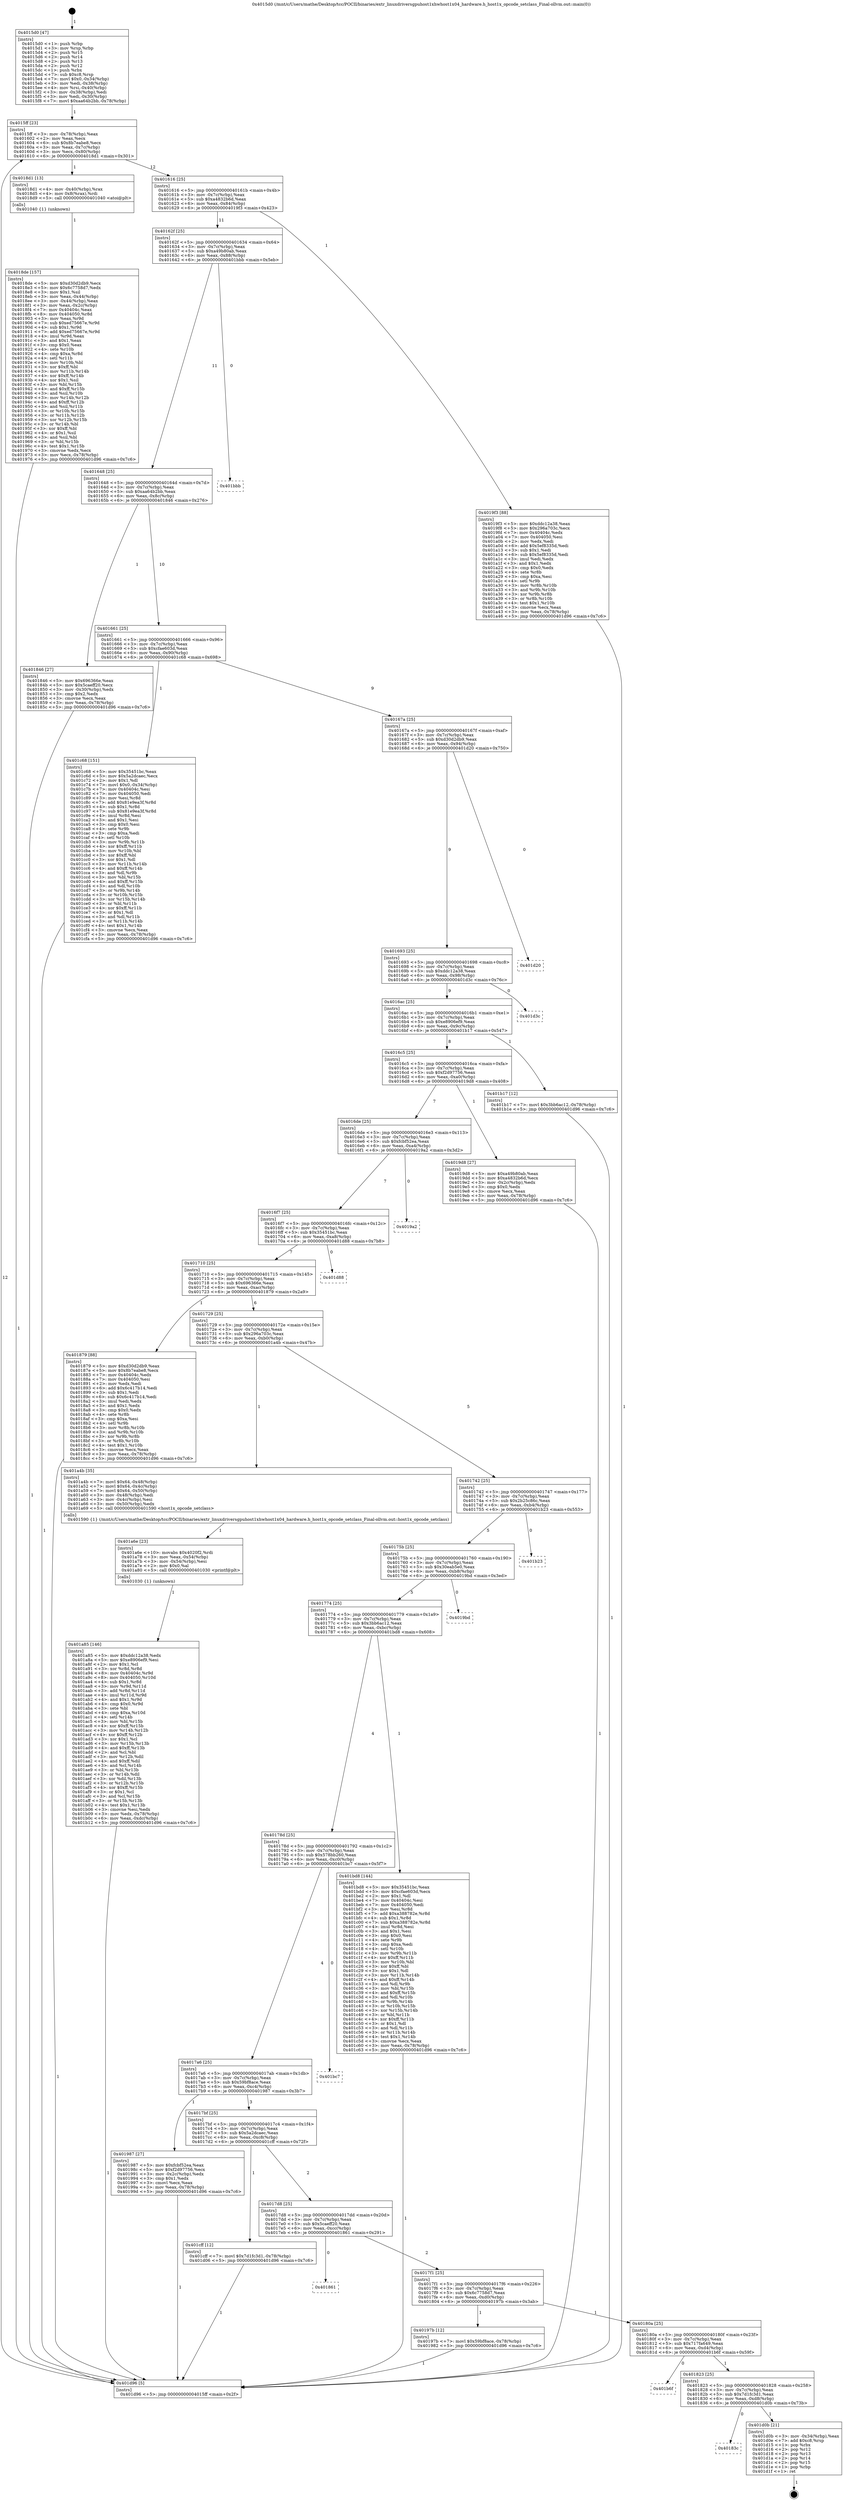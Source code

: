 digraph "0x4015d0" {
  label = "0x4015d0 (/mnt/c/Users/mathe/Desktop/tcc/POCII/binaries/extr_linuxdriversgpuhost1xhwhost1x04_hardware.h_host1x_opcode_setclass_Final-ollvm.out::main(0))"
  labelloc = "t"
  node[shape=record]

  Entry [label="",width=0.3,height=0.3,shape=circle,fillcolor=black,style=filled]
  "0x4015ff" [label="{
     0x4015ff [23]\l
     | [instrs]\l
     &nbsp;&nbsp;0x4015ff \<+3\>: mov -0x78(%rbp),%eax\l
     &nbsp;&nbsp;0x401602 \<+2\>: mov %eax,%ecx\l
     &nbsp;&nbsp;0x401604 \<+6\>: sub $0x8b7eabe8,%ecx\l
     &nbsp;&nbsp;0x40160a \<+3\>: mov %eax,-0x7c(%rbp)\l
     &nbsp;&nbsp;0x40160d \<+3\>: mov %ecx,-0x80(%rbp)\l
     &nbsp;&nbsp;0x401610 \<+6\>: je 00000000004018d1 \<main+0x301\>\l
  }"]
  "0x4018d1" [label="{
     0x4018d1 [13]\l
     | [instrs]\l
     &nbsp;&nbsp;0x4018d1 \<+4\>: mov -0x40(%rbp),%rax\l
     &nbsp;&nbsp;0x4018d5 \<+4\>: mov 0x8(%rax),%rdi\l
     &nbsp;&nbsp;0x4018d9 \<+5\>: call 0000000000401040 \<atoi@plt\>\l
     | [calls]\l
     &nbsp;&nbsp;0x401040 \{1\} (unknown)\l
  }"]
  "0x401616" [label="{
     0x401616 [25]\l
     | [instrs]\l
     &nbsp;&nbsp;0x401616 \<+5\>: jmp 000000000040161b \<main+0x4b\>\l
     &nbsp;&nbsp;0x40161b \<+3\>: mov -0x7c(%rbp),%eax\l
     &nbsp;&nbsp;0x40161e \<+5\>: sub $0xa4832b6d,%eax\l
     &nbsp;&nbsp;0x401623 \<+6\>: mov %eax,-0x84(%rbp)\l
     &nbsp;&nbsp;0x401629 \<+6\>: je 00000000004019f3 \<main+0x423\>\l
  }"]
  Exit [label="",width=0.3,height=0.3,shape=circle,fillcolor=black,style=filled,peripheries=2]
  "0x4019f3" [label="{
     0x4019f3 [88]\l
     | [instrs]\l
     &nbsp;&nbsp;0x4019f3 \<+5\>: mov $0xddc12a38,%eax\l
     &nbsp;&nbsp;0x4019f8 \<+5\>: mov $0x296a703c,%ecx\l
     &nbsp;&nbsp;0x4019fd \<+7\>: mov 0x40404c,%edx\l
     &nbsp;&nbsp;0x401a04 \<+7\>: mov 0x404050,%esi\l
     &nbsp;&nbsp;0x401a0b \<+2\>: mov %edx,%edi\l
     &nbsp;&nbsp;0x401a0d \<+6\>: add $0x5ef8335d,%edi\l
     &nbsp;&nbsp;0x401a13 \<+3\>: sub $0x1,%edi\l
     &nbsp;&nbsp;0x401a16 \<+6\>: sub $0x5ef8335d,%edi\l
     &nbsp;&nbsp;0x401a1c \<+3\>: imul %edi,%edx\l
     &nbsp;&nbsp;0x401a1f \<+3\>: and $0x1,%edx\l
     &nbsp;&nbsp;0x401a22 \<+3\>: cmp $0x0,%edx\l
     &nbsp;&nbsp;0x401a25 \<+4\>: sete %r8b\l
     &nbsp;&nbsp;0x401a29 \<+3\>: cmp $0xa,%esi\l
     &nbsp;&nbsp;0x401a2c \<+4\>: setl %r9b\l
     &nbsp;&nbsp;0x401a30 \<+3\>: mov %r8b,%r10b\l
     &nbsp;&nbsp;0x401a33 \<+3\>: and %r9b,%r10b\l
     &nbsp;&nbsp;0x401a36 \<+3\>: xor %r9b,%r8b\l
     &nbsp;&nbsp;0x401a39 \<+3\>: or %r8b,%r10b\l
     &nbsp;&nbsp;0x401a3c \<+4\>: test $0x1,%r10b\l
     &nbsp;&nbsp;0x401a40 \<+3\>: cmovne %ecx,%eax\l
     &nbsp;&nbsp;0x401a43 \<+3\>: mov %eax,-0x78(%rbp)\l
     &nbsp;&nbsp;0x401a46 \<+5\>: jmp 0000000000401d96 \<main+0x7c6\>\l
  }"]
  "0x40162f" [label="{
     0x40162f [25]\l
     | [instrs]\l
     &nbsp;&nbsp;0x40162f \<+5\>: jmp 0000000000401634 \<main+0x64\>\l
     &nbsp;&nbsp;0x401634 \<+3\>: mov -0x7c(%rbp),%eax\l
     &nbsp;&nbsp;0x401637 \<+5\>: sub $0xa49b80ab,%eax\l
     &nbsp;&nbsp;0x40163c \<+6\>: mov %eax,-0x88(%rbp)\l
     &nbsp;&nbsp;0x401642 \<+6\>: je 0000000000401bbb \<main+0x5eb\>\l
  }"]
  "0x40183c" [label="{
     0x40183c\l
  }", style=dashed]
  "0x401bbb" [label="{
     0x401bbb\l
  }", style=dashed]
  "0x401648" [label="{
     0x401648 [25]\l
     | [instrs]\l
     &nbsp;&nbsp;0x401648 \<+5\>: jmp 000000000040164d \<main+0x7d\>\l
     &nbsp;&nbsp;0x40164d \<+3\>: mov -0x7c(%rbp),%eax\l
     &nbsp;&nbsp;0x401650 \<+5\>: sub $0xaa64b2bb,%eax\l
     &nbsp;&nbsp;0x401655 \<+6\>: mov %eax,-0x8c(%rbp)\l
     &nbsp;&nbsp;0x40165b \<+6\>: je 0000000000401846 \<main+0x276\>\l
  }"]
  "0x401d0b" [label="{
     0x401d0b [21]\l
     | [instrs]\l
     &nbsp;&nbsp;0x401d0b \<+3\>: mov -0x34(%rbp),%eax\l
     &nbsp;&nbsp;0x401d0e \<+7\>: add $0xc8,%rsp\l
     &nbsp;&nbsp;0x401d15 \<+1\>: pop %rbx\l
     &nbsp;&nbsp;0x401d16 \<+2\>: pop %r12\l
     &nbsp;&nbsp;0x401d18 \<+2\>: pop %r13\l
     &nbsp;&nbsp;0x401d1a \<+2\>: pop %r14\l
     &nbsp;&nbsp;0x401d1c \<+2\>: pop %r15\l
     &nbsp;&nbsp;0x401d1e \<+1\>: pop %rbp\l
     &nbsp;&nbsp;0x401d1f \<+1\>: ret\l
  }"]
  "0x401846" [label="{
     0x401846 [27]\l
     | [instrs]\l
     &nbsp;&nbsp;0x401846 \<+5\>: mov $0x696366e,%eax\l
     &nbsp;&nbsp;0x40184b \<+5\>: mov $0x5caeff20,%ecx\l
     &nbsp;&nbsp;0x401850 \<+3\>: mov -0x30(%rbp),%edx\l
     &nbsp;&nbsp;0x401853 \<+3\>: cmp $0x2,%edx\l
     &nbsp;&nbsp;0x401856 \<+3\>: cmovne %ecx,%eax\l
     &nbsp;&nbsp;0x401859 \<+3\>: mov %eax,-0x78(%rbp)\l
     &nbsp;&nbsp;0x40185c \<+5\>: jmp 0000000000401d96 \<main+0x7c6\>\l
  }"]
  "0x401661" [label="{
     0x401661 [25]\l
     | [instrs]\l
     &nbsp;&nbsp;0x401661 \<+5\>: jmp 0000000000401666 \<main+0x96\>\l
     &nbsp;&nbsp;0x401666 \<+3\>: mov -0x7c(%rbp),%eax\l
     &nbsp;&nbsp;0x401669 \<+5\>: sub $0xcfae603d,%eax\l
     &nbsp;&nbsp;0x40166e \<+6\>: mov %eax,-0x90(%rbp)\l
     &nbsp;&nbsp;0x401674 \<+6\>: je 0000000000401c68 \<main+0x698\>\l
  }"]
  "0x401d96" [label="{
     0x401d96 [5]\l
     | [instrs]\l
     &nbsp;&nbsp;0x401d96 \<+5\>: jmp 00000000004015ff \<main+0x2f\>\l
  }"]
  "0x4015d0" [label="{
     0x4015d0 [47]\l
     | [instrs]\l
     &nbsp;&nbsp;0x4015d0 \<+1\>: push %rbp\l
     &nbsp;&nbsp;0x4015d1 \<+3\>: mov %rsp,%rbp\l
     &nbsp;&nbsp;0x4015d4 \<+2\>: push %r15\l
     &nbsp;&nbsp;0x4015d6 \<+2\>: push %r14\l
     &nbsp;&nbsp;0x4015d8 \<+2\>: push %r13\l
     &nbsp;&nbsp;0x4015da \<+2\>: push %r12\l
     &nbsp;&nbsp;0x4015dc \<+1\>: push %rbx\l
     &nbsp;&nbsp;0x4015dd \<+7\>: sub $0xc8,%rsp\l
     &nbsp;&nbsp;0x4015e4 \<+7\>: movl $0x0,-0x34(%rbp)\l
     &nbsp;&nbsp;0x4015eb \<+3\>: mov %edi,-0x38(%rbp)\l
     &nbsp;&nbsp;0x4015ee \<+4\>: mov %rsi,-0x40(%rbp)\l
     &nbsp;&nbsp;0x4015f2 \<+3\>: mov -0x38(%rbp),%edi\l
     &nbsp;&nbsp;0x4015f5 \<+3\>: mov %edi,-0x30(%rbp)\l
     &nbsp;&nbsp;0x4015f8 \<+7\>: movl $0xaa64b2bb,-0x78(%rbp)\l
  }"]
  "0x401823" [label="{
     0x401823 [25]\l
     | [instrs]\l
     &nbsp;&nbsp;0x401823 \<+5\>: jmp 0000000000401828 \<main+0x258\>\l
     &nbsp;&nbsp;0x401828 \<+3\>: mov -0x7c(%rbp),%eax\l
     &nbsp;&nbsp;0x40182b \<+5\>: sub $0x7d1fc3d1,%eax\l
     &nbsp;&nbsp;0x401830 \<+6\>: mov %eax,-0xd8(%rbp)\l
     &nbsp;&nbsp;0x401836 \<+6\>: je 0000000000401d0b \<main+0x73b\>\l
  }"]
  "0x401c68" [label="{
     0x401c68 [151]\l
     | [instrs]\l
     &nbsp;&nbsp;0x401c68 \<+5\>: mov $0x35451bc,%eax\l
     &nbsp;&nbsp;0x401c6d \<+5\>: mov $0x5a2dcaec,%ecx\l
     &nbsp;&nbsp;0x401c72 \<+2\>: mov $0x1,%dl\l
     &nbsp;&nbsp;0x401c74 \<+7\>: movl $0x0,-0x34(%rbp)\l
     &nbsp;&nbsp;0x401c7b \<+7\>: mov 0x40404c,%esi\l
     &nbsp;&nbsp;0x401c82 \<+7\>: mov 0x404050,%edi\l
     &nbsp;&nbsp;0x401c89 \<+3\>: mov %esi,%r8d\l
     &nbsp;&nbsp;0x401c8c \<+7\>: add $0x81e9ea3f,%r8d\l
     &nbsp;&nbsp;0x401c93 \<+4\>: sub $0x1,%r8d\l
     &nbsp;&nbsp;0x401c97 \<+7\>: sub $0x81e9ea3f,%r8d\l
     &nbsp;&nbsp;0x401c9e \<+4\>: imul %r8d,%esi\l
     &nbsp;&nbsp;0x401ca2 \<+3\>: and $0x1,%esi\l
     &nbsp;&nbsp;0x401ca5 \<+3\>: cmp $0x0,%esi\l
     &nbsp;&nbsp;0x401ca8 \<+4\>: sete %r9b\l
     &nbsp;&nbsp;0x401cac \<+3\>: cmp $0xa,%edi\l
     &nbsp;&nbsp;0x401caf \<+4\>: setl %r10b\l
     &nbsp;&nbsp;0x401cb3 \<+3\>: mov %r9b,%r11b\l
     &nbsp;&nbsp;0x401cb6 \<+4\>: xor $0xff,%r11b\l
     &nbsp;&nbsp;0x401cba \<+3\>: mov %r10b,%bl\l
     &nbsp;&nbsp;0x401cbd \<+3\>: xor $0xff,%bl\l
     &nbsp;&nbsp;0x401cc0 \<+3\>: xor $0x1,%dl\l
     &nbsp;&nbsp;0x401cc3 \<+3\>: mov %r11b,%r14b\l
     &nbsp;&nbsp;0x401cc6 \<+4\>: and $0xff,%r14b\l
     &nbsp;&nbsp;0x401cca \<+3\>: and %dl,%r9b\l
     &nbsp;&nbsp;0x401ccd \<+3\>: mov %bl,%r15b\l
     &nbsp;&nbsp;0x401cd0 \<+4\>: and $0xff,%r15b\l
     &nbsp;&nbsp;0x401cd4 \<+3\>: and %dl,%r10b\l
     &nbsp;&nbsp;0x401cd7 \<+3\>: or %r9b,%r14b\l
     &nbsp;&nbsp;0x401cda \<+3\>: or %r10b,%r15b\l
     &nbsp;&nbsp;0x401cdd \<+3\>: xor %r15b,%r14b\l
     &nbsp;&nbsp;0x401ce0 \<+3\>: or %bl,%r11b\l
     &nbsp;&nbsp;0x401ce3 \<+4\>: xor $0xff,%r11b\l
     &nbsp;&nbsp;0x401ce7 \<+3\>: or $0x1,%dl\l
     &nbsp;&nbsp;0x401cea \<+3\>: and %dl,%r11b\l
     &nbsp;&nbsp;0x401ced \<+3\>: or %r11b,%r14b\l
     &nbsp;&nbsp;0x401cf0 \<+4\>: test $0x1,%r14b\l
     &nbsp;&nbsp;0x401cf4 \<+3\>: cmovne %ecx,%eax\l
     &nbsp;&nbsp;0x401cf7 \<+3\>: mov %eax,-0x78(%rbp)\l
     &nbsp;&nbsp;0x401cfa \<+5\>: jmp 0000000000401d96 \<main+0x7c6\>\l
  }"]
  "0x40167a" [label="{
     0x40167a [25]\l
     | [instrs]\l
     &nbsp;&nbsp;0x40167a \<+5\>: jmp 000000000040167f \<main+0xaf\>\l
     &nbsp;&nbsp;0x40167f \<+3\>: mov -0x7c(%rbp),%eax\l
     &nbsp;&nbsp;0x401682 \<+5\>: sub $0xd30d2db9,%eax\l
     &nbsp;&nbsp;0x401687 \<+6\>: mov %eax,-0x94(%rbp)\l
     &nbsp;&nbsp;0x40168d \<+6\>: je 0000000000401d20 \<main+0x750\>\l
  }"]
  "0x401b6f" [label="{
     0x401b6f\l
  }", style=dashed]
  "0x401d20" [label="{
     0x401d20\l
  }", style=dashed]
  "0x401693" [label="{
     0x401693 [25]\l
     | [instrs]\l
     &nbsp;&nbsp;0x401693 \<+5\>: jmp 0000000000401698 \<main+0xc8\>\l
     &nbsp;&nbsp;0x401698 \<+3\>: mov -0x7c(%rbp),%eax\l
     &nbsp;&nbsp;0x40169b \<+5\>: sub $0xddc12a38,%eax\l
     &nbsp;&nbsp;0x4016a0 \<+6\>: mov %eax,-0x98(%rbp)\l
     &nbsp;&nbsp;0x4016a6 \<+6\>: je 0000000000401d3c \<main+0x76c\>\l
  }"]
  "0x401a85" [label="{
     0x401a85 [146]\l
     | [instrs]\l
     &nbsp;&nbsp;0x401a85 \<+5\>: mov $0xddc12a38,%edx\l
     &nbsp;&nbsp;0x401a8a \<+5\>: mov $0xe8906ef9,%esi\l
     &nbsp;&nbsp;0x401a8f \<+2\>: mov $0x1,%cl\l
     &nbsp;&nbsp;0x401a91 \<+3\>: xor %r8d,%r8d\l
     &nbsp;&nbsp;0x401a94 \<+8\>: mov 0x40404c,%r9d\l
     &nbsp;&nbsp;0x401a9c \<+8\>: mov 0x404050,%r10d\l
     &nbsp;&nbsp;0x401aa4 \<+4\>: sub $0x1,%r8d\l
     &nbsp;&nbsp;0x401aa8 \<+3\>: mov %r9d,%r11d\l
     &nbsp;&nbsp;0x401aab \<+3\>: add %r8d,%r11d\l
     &nbsp;&nbsp;0x401aae \<+4\>: imul %r11d,%r9d\l
     &nbsp;&nbsp;0x401ab2 \<+4\>: and $0x1,%r9d\l
     &nbsp;&nbsp;0x401ab6 \<+4\>: cmp $0x0,%r9d\l
     &nbsp;&nbsp;0x401aba \<+3\>: sete %bl\l
     &nbsp;&nbsp;0x401abd \<+4\>: cmp $0xa,%r10d\l
     &nbsp;&nbsp;0x401ac1 \<+4\>: setl %r14b\l
     &nbsp;&nbsp;0x401ac5 \<+3\>: mov %bl,%r15b\l
     &nbsp;&nbsp;0x401ac8 \<+4\>: xor $0xff,%r15b\l
     &nbsp;&nbsp;0x401acc \<+3\>: mov %r14b,%r12b\l
     &nbsp;&nbsp;0x401acf \<+4\>: xor $0xff,%r12b\l
     &nbsp;&nbsp;0x401ad3 \<+3\>: xor $0x1,%cl\l
     &nbsp;&nbsp;0x401ad6 \<+3\>: mov %r15b,%r13b\l
     &nbsp;&nbsp;0x401ad9 \<+4\>: and $0xff,%r13b\l
     &nbsp;&nbsp;0x401add \<+2\>: and %cl,%bl\l
     &nbsp;&nbsp;0x401adf \<+3\>: mov %r12b,%dil\l
     &nbsp;&nbsp;0x401ae2 \<+4\>: and $0xff,%dil\l
     &nbsp;&nbsp;0x401ae6 \<+3\>: and %cl,%r14b\l
     &nbsp;&nbsp;0x401ae9 \<+3\>: or %bl,%r13b\l
     &nbsp;&nbsp;0x401aec \<+3\>: or %r14b,%dil\l
     &nbsp;&nbsp;0x401aef \<+3\>: xor %dil,%r13b\l
     &nbsp;&nbsp;0x401af2 \<+3\>: or %r12b,%r15b\l
     &nbsp;&nbsp;0x401af5 \<+4\>: xor $0xff,%r15b\l
     &nbsp;&nbsp;0x401af9 \<+3\>: or $0x1,%cl\l
     &nbsp;&nbsp;0x401afc \<+3\>: and %cl,%r15b\l
     &nbsp;&nbsp;0x401aff \<+3\>: or %r15b,%r13b\l
     &nbsp;&nbsp;0x401b02 \<+4\>: test $0x1,%r13b\l
     &nbsp;&nbsp;0x401b06 \<+3\>: cmovne %esi,%edx\l
     &nbsp;&nbsp;0x401b09 \<+3\>: mov %edx,-0x78(%rbp)\l
     &nbsp;&nbsp;0x401b0c \<+6\>: mov %eax,-0xdc(%rbp)\l
     &nbsp;&nbsp;0x401b12 \<+5\>: jmp 0000000000401d96 \<main+0x7c6\>\l
  }"]
  "0x401d3c" [label="{
     0x401d3c\l
  }", style=dashed]
  "0x4016ac" [label="{
     0x4016ac [25]\l
     | [instrs]\l
     &nbsp;&nbsp;0x4016ac \<+5\>: jmp 00000000004016b1 \<main+0xe1\>\l
     &nbsp;&nbsp;0x4016b1 \<+3\>: mov -0x7c(%rbp),%eax\l
     &nbsp;&nbsp;0x4016b4 \<+5\>: sub $0xe8906ef9,%eax\l
     &nbsp;&nbsp;0x4016b9 \<+6\>: mov %eax,-0x9c(%rbp)\l
     &nbsp;&nbsp;0x4016bf \<+6\>: je 0000000000401b17 \<main+0x547\>\l
  }"]
  "0x401a6e" [label="{
     0x401a6e [23]\l
     | [instrs]\l
     &nbsp;&nbsp;0x401a6e \<+10\>: movabs $0x4020f2,%rdi\l
     &nbsp;&nbsp;0x401a78 \<+3\>: mov %eax,-0x54(%rbp)\l
     &nbsp;&nbsp;0x401a7b \<+3\>: mov -0x54(%rbp),%esi\l
     &nbsp;&nbsp;0x401a7e \<+2\>: mov $0x0,%al\l
     &nbsp;&nbsp;0x401a80 \<+5\>: call 0000000000401030 \<printf@plt\>\l
     | [calls]\l
     &nbsp;&nbsp;0x401030 \{1\} (unknown)\l
  }"]
  "0x401b17" [label="{
     0x401b17 [12]\l
     | [instrs]\l
     &nbsp;&nbsp;0x401b17 \<+7\>: movl $0x3bb6ac12,-0x78(%rbp)\l
     &nbsp;&nbsp;0x401b1e \<+5\>: jmp 0000000000401d96 \<main+0x7c6\>\l
  }"]
  "0x4016c5" [label="{
     0x4016c5 [25]\l
     | [instrs]\l
     &nbsp;&nbsp;0x4016c5 \<+5\>: jmp 00000000004016ca \<main+0xfa\>\l
     &nbsp;&nbsp;0x4016ca \<+3\>: mov -0x7c(%rbp),%eax\l
     &nbsp;&nbsp;0x4016cd \<+5\>: sub $0xf2d97756,%eax\l
     &nbsp;&nbsp;0x4016d2 \<+6\>: mov %eax,-0xa0(%rbp)\l
     &nbsp;&nbsp;0x4016d8 \<+6\>: je 00000000004019d8 \<main+0x408\>\l
  }"]
  "0x40180a" [label="{
     0x40180a [25]\l
     | [instrs]\l
     &nbsp;&nbsp;0x40180a \<+5\>: jmp 000000000040180f \<main+0x23f\>\l
     &nbsp;&nbsp;0x40180f \<+3\>: mov -0x7c(%rbp),%eax\l
     &nbsp;&nbsp;0x401812 \<+5\>: sub $0x717fa649,%eax\l
     &nbsp;&nbsp;0x401817 \<+6\>: mov %eax,-0xd4(%rbp)\l
     &nbsp;&nbsp;0x40181d \<+6\>: je 0000000000401b6f \<main+0x59f\>\l
  }"]
  "0x4019d8" [label="{
     0x4019d8 [27]\l
     | [instrs]\l
     &nbsp;&nbsp;0x4019d8 \<+5\>: mov $0xa49b80ab,%eax\l
     &nbsp;&nbsp;0x4019dd \<+5\>: mov $0xa4832b6d,%ecx\l
     &nbsp;&nbsp;0x4019e2 \<+3\>: mov -0x2c(%rbp),%edx\l
     &nbsp;&nbsp;0x4019e5 \<+3\>: cmp $0x0,%edx\l
     &nbsp;&nbsp;0x4019e8 \<+3\>: cmove %ecx,%eax\l
     &nbsp;&nbsp;0x4019eb \<+3\>: mov %eax,-0x78(%rbp)\l
     &nbsp;&nbsp;0x4019ee \<+5\>: jmp 0000000000401d96 \<main+0x7c6\>\l
  }"]
  "0x4016de" [label="{
     0x4016de [25]\l
     | [instrs]\l
     &nbsp;&nbsp;0x4016de \<+5\>: jmp 00000000004016e3 \<main+0x113\>\l
     &nbsp;&nbsp;0x4016e3 \<+3\>: mov -0x7c(%rbp),%eax\l
     &nbsp;&nbsp;0x4016e6 \<+5\>: sub $0xfcbf52ea,%eax\l
     &nbsp;&nbsp;0x4016eb \<+6\>: mov %eax,-0xa4(%rbp)\l
     &nbsp;&nbsp;0x4016f1 \<+6\>: je 00000000004019a2 \<main+0x3d2\>\l
  }"]
  "0x40197b" [label="{
     0x40197b [12]\l
     | [instrs]\l
     &nbsp;&nbsp;0x40197b \<+7\>: movl $0x59bf8ace,-0x78(%rbp)\l
     &nbsp;&nbsp;0x401982 \<+5\>: jmp 0000000000401d96 \<main+0x7c6\>\l
  }"]
  "0x4019a2" [label="{
     0x4019a2\l
  }", style=dashed]
  "0x4016f7" [label="{
     0x4016f7 [25]\l
     | [instrs]\l
     &nbsp;&nbsp;0x4016f7 \<+5\>: jmp 00000000004016fc \<main+0x12c\>\l
     &nbsp;&nbsp;0x4016fc \<+3\>: mov -0x7c(%rbp),%eax\l
     &nbsp;&nbsp;0x4016ff \<+5\>: sub $0x35451bc,%eax\l
     &nbsp;&nbsp;0x401704 \<+6\>: mov %eax,-0xa8(%rbp)\l
     &nbsp;&nbsp;0x40170a \<+6\>: je 0000000000401d88 \<main+0x7b8\>\l
  }"]
  "0x4017f1" [label="{
     0x4017f1 [25]\l
     | [instrs]\l
     &nbsp;&nbsp;0x4017f1 \<+5\>: jmp 00000000004017f6 \<main+0x226\>\l
     &nbsp;&nbsp;0x4017f6 \<+3\>: mov -0x7c(%rbp),%eax\l
     &nbsp;&nbsp;0x4017f9 \<+5\>: sub $0x6c7758d7,%eax\l
     &nbsp;&nbsp;0x4017fe \<+6\>: mov %eax,-0xd0(%rbp)\l
     &nbsp;&nbsp;0x401804 \<+6\>: je 000000000040197b \<main+0x3ab\>\l
  }"]
  "0x401d88" [label="{
     0x401d88\l
  }", style=dashed]
  "0x401710" [label="{
     0x401710 [25]\l
     | [instrs]\l
     &nbsp;&nbsp;0x401710 \<+5\>: jmp 0000000000401715 \<main+0x145\>\l
     &nbsp;&nbsp;0x401715 \<+3\>: mov -0x7c(%rbp),%eax\l
     &nbsp;&nbsp;0x401718 \<+5\>: sub $0x696366e,%eax\l
     &nbsp;&nbsp;0x40171d \<+6\>: mov %eax,-0xac(%rbp)\l
     &nbsp;&nbsp;0x401723 \<+6\>: je 0000000000401879 \<main+0x2a9\>\l
  }"]
  "0x401861" [label="{
     0x401861\l
  }", style=dashed]
  "0x401879" [label="{
     0x401879 [88]\l
     | [instrs]\l
     &nbsp;&nbsp;0x401879 \<+5\>: mov $0xd30d2db9,%eax\l
     &nbsp;&nbsp;0x40187e \<+5\>: mov $0x8b7eabe8,%ecx\l
     &nbsp;&nbsp;0x401883 \<+7\>: mov 0x40404c,%edx\l
     &nbsp;&nbsp;0x40188a \<+7\>: mov 0x404050,%esi\l
     &nbsp;&nbsp;0x401891 \<+2\>: mov %edx,%edi\l
     &nbsp;&nbsp;0x401893 \<+6\>: add $0x6c417b14,%edi\l
     &nbsp;&nbsp;0x401899 \<+3\>: sub $0x1,%edi\l
     &nbsp;&nbsp;0x40189c \<+6\>: sub $0x6c417b14,%edi\l
     &nbsp;&nbsp;0x4018a2 \<+3\>: imul %edi,%edx\l
     &nbsp;&nbsp;0x4018a5 \<+3\>: and $0x1,%edx\l
     &nbsp;&nbsp;0x4018a8 \<+3\>: cmp $0x0,%edx\l
     &nbsp;&nbsp;0x4018ab \<+4\>: sete %r8b\l
     &nbsp;&nbsp;0x4018af \<+3\>: cmp $0xa,%esi\l
     &nbsp;&nbsp;0x4018b2 \<+4\>: setl %r9b\l
     &nbsp;&nbsp;0x4018b6 \<+3\>: mov %r8b,%r10b\l
     &nbsp;&nbsp;0x4018b9 \<+3\>: and %r9b,%r10b\l
     &nbsp;&nbsp;0x4018bc \<+3\>: xor %r9b,%r8b\l
     &nbsp;&nbsp;0x4018bf \<+3\>: or %r8b,%r10b\l
     &nbsp;&nbsp;0x4018c2 \<+4\>: test $0x1,%r10b\l
     &nbsp;&nbsp;0x4018c6 \<+3\>: cmovne %ecx,%eax\l
     &nbsp;&nbsp;0x4018c9 \<+3\>: mov %eax,-0x78(%rbp)\l
     &nbsp;&nbsp;0x4018cc \<+5\>: jmp 0000000000401d96 \<main+0x7c6\>\l
  }"]
  "0x401729" [label="{
     0x401729 [25]\l
     | [instrs]\l
     &nbsp;&nbsp;0x401729 \<+5\>: jmp 000000000040172e \<main+0x15e\>\l
     &nbsp;&nbsp;0x40172e \<+3\>: mov -0x7c(%rbp),%eax\l
     &nbsp;&nbsp;0x401731 \<+5\>: sub $0x296a703c,%eax\l
     &nbsp;&nbsp;0x401736 \<+6\>: mov %eax,-0xb0(%rbp)\l
     &nbsp;&nbsp;0x40173c \<+6\>: je 0000000000401a4b \<main+0x47b\>\l
  }"]
  "0x4018de" [label="{
     0x4018de [157]\l
     | [instrs]\l
     &nbsp;&nbsp;0x4018de \<+5\>: mov $0xd30d2db9,%ecx\l
     &nbsp;&nbsp;0x4018e3 \<+5\>: mov $0x6c7758d7,%edx\l
     &nbsp;&nbsp;0x4018e8 \<+3\>: mov $0x1,%sil\l
     &nbsp;&nbsp;0x4018eb \<+3\>: mov %eax,-0x44(%rbp)\l
     &nbsp;&nbsp;0x4018ee \<+3\>: mov -0x44(%rbp),%eax\l
     &nbsp;&nbsp;0x4018f1 \<+3\>: mov %eax,-0x2c(%rbp)\l
     &nbsp;&nbsp;0x4018f4 \<+7\>: mov 0x40404c,%eax\l
     &nbsp;&nbsp;0x4018fb \<+8\>: mov 0x404050,%r8d\l
     &nbsp;&nbsp;0x401903 \<+3\>: mov %eax,%r9d\l
     &nbsp;&nbsp;0x401906 \<+7\>: sub $0xed75667e,%r9d\l
     &nbsp;&nbsp;0x40190d \<+4\>: sub $0x1,%r9d\l
     &nbsp;&nbsp;0x401911 \<+7\>: add $0xed75667e,%r9d\l
     &nbsp;&nbsp;0x401918 \<+4\>: imul %r9d,%eax\l
     &nbsp;&nbsp;0x40191c \<+3\>: and $0x1,%eax\l
     &nbsp;&nbsp;0x40191f \<+3\>: cmp $0x0,%eax\l
     &nbsp;&nbsp;0x401922 \<+4\>: sete %r10b\l
     &nbsp;&nbsp;0x401926 \<+4\>: cmp $0xa,%r8d\l
     &nbsp;&nbsp;0x40192a \<+4\>: setl %r11b\l
     &nbsp;&nbsp;0x40192e \<+3\>: mov %r10b,%bl\l
     &nbsp;&nbsp;0x401931 \<+3\>: xor $0xff,%bl\l
     &nbsp;&nbsp;0x401934 \<+3\>: mov %r11b,%r14b\l
     &nbsp;&nbsp;0x401937 \<+4\>: xor $0xff,%r14b\l
     &nbsp;&nbsp;0x40193b \<+4\>: xor $0x1,%sil\l
     &nbsp;&nbsp;0x40193f \<+3\>: mov %bl,%r15b\l
     &nbsp;&nbsp;0x401942 \<+4\>: and $0xff,%r15b\l
     &nbsp;&nbsp;0x401946 \<+3\>: and %sil,%r10b\l
     &nbsp;&nbsp;0x401949 \<+3\>: mov %r14b,%r12b\l
     &nbsp;&nbsp;0x40194c \<+4\>: and $0xff,%r12b\l
     &nbsp;&nbsp;0x401950 \<+3\>: and %sil,%r11b\l
     &nbsp;&nbsp;0x401953 \<+3\>: or %r10b,%r15b\l
     &nbsp;&nbsp;0x401956 \<+3\>: or %r11b,%r12b\l
     &nbsp;&nbsp;0x401959 \<+3\>: xor %r12b,%r15b\l
     &nbsp;&nbsp;0x40195c \<+3\>: or %r14b,%bl\l
     &nbsp;&nbsp;0x40195f \<+3\>: xor $0xff,%bl\l
     &nbsp;&nbsp;0x401962 \<+4\>: or $0x1,%sil\l
     &nbsp;&nbsp;0x401966 \<+3\>: and %sil,%bl\l
     &nbsp;&nbsp;0x401969 \<+3\>: or %bl,%r15b\l
     &nbsp;&nbsp;0x40196c \<+4\>: test $0x1,%r15b\l
     &nbsp;&nbsp;0x401970 \<+3\>: cmovne %edx,%ecx\l
     &nbsp;&nbsp;0x401973 \<+3\>: mov %ecx,-0x78(%rbp)\l
     &nbsp;&nbsp;0x401976 \<+5\>: jmp 0000000000401d96 \<main+0x7c6\>\l
  }"]
  "0x4017d8" [label="{
     0x4017d8 [25]\l
     | [instrs]\l
     &nbsp;&nbsp;0x4017d8 \<+5\>: jmp 00000000004017dd \<main+0x20d\>\l
     &nbsp;&nbsp;0x4017dd \<+3\>: mov -0x7c(%rbp),%eax\l
     &nbsp;&nbsp;0x4017e0 \<+5\>: sub $0x5caeff20,%eax\l
     &nbsp;&nbsp;0x4017e5 \<+6\>: mov %eax,-0xcc(%rbp)\l
     &nbsp;&nbsp;0x4017eb \<+6\>: je 0000000000401861 \<main+0x291\>\l
  }"]
  "0x401a4b" [label="{
     0x401a4b [35]\l
     | [instrs]\l
     &nbsp;&nbsp;0x401a4b \<+7\>: movl $0x64,-0x48(%rbp)\l
     &nbsp;&nbsp;0x401a52 \<+7\>: movl $0x64,-0x4c(%rbp)\l
     &nbsp;&nbsp;0x401a59 \<+7\>: movl $0x64,-0x50(%rbp)\l
     &nbsp;&nbsp;0x401a60 \<+3\>: mov -0x48(%rbp),%edi\l
     &nbsp;&nbsp;0x401a63 \<+3\>: mov -0x4c(%rbp),%esi\l
     &nbsp;&nbsp;0x401a66 \<+3\>: mov -0x50(%rbp),%edx\l
     &nbsp;&nbsp;0x401a69 \<+5\>: call 0000000000401590 \<host1x_opcode_setclass\>\l
     | [calls]\l
     &nbsp;&nbsp;0x401590 \{1\} (/mnt/c/Users/mathe/Desktop/tcc/POCII/binaries/extr_linuxdriversgpuhost1xhwhost1x04_hardware.h_host1x_opcode_setclass_Final-ollvm.out::host1x_opcode_setclass)\l
  }"]
  "0x401742" [label="{
     0x401742 [25]\l
     | [instrs]\l
     &nbsp;&nbsp;0x401742 \<+5\>: jmp 0000000000401747 \<main+0x177\>\l
     &nbsp;&nbsp;0x401747 \<+3\>: mov -0x7c(%rbp),%eax\l
     &nbsp;&nbsp;0x40174a \<+5\>: sub $0x2b25c86c,%eax\l
     &nbsp;&nbsp;0x40174f \<+6\>: mov %eax,-0xb4(%rbp)\l
     &nbsp;&nbsp;0x401755 \<+6\>: je 0000000000401b23 \<main+0x553\>\l
  }"]
  "0x401cff" [label="{
     0x401cff [12]\l
     | [instrs]\l
     &nbsp;&nbsp;0x401cff \<+7\>: movl $0x7d1fc3d1,-0x78(%rbp)\l
     &nbsp;&nbsp;0x401d06 \<+5\>: jmp 0000000000401d96 \<main+0x7c6\>\l
  }"]
  "0x401b23" [label="{
     0x401b23\l
  }", style=dashed]
  "0x40175b" [label="{
     0x40175b [25]\l
     | [instrs]\l
     &nbsp;&nbsp;0x40175b \<+5\>: jmp 0000000000401760 \<main+0x190\>\l
     &nbsp;&nbsp;0x401760 \<+3\>: mov -0x7c(%rbp),%eax\l
     &nbsp;&nbsp;0x401763 \<+5\>: sub $0x30eab5e0,%eax\l
     &nbsp;&nbsp;0x401768 \<+6\>: mov %eax,-0xb8(%rbp)\l
     &nbsp;&nbsp;0x40176e \<+6\>: je 00000000004019bd \<main+0x3ed\>\l
  }"]
  "0x4017bf" [label="{
     0x4017bf [25]\l
     | [instrs]\l
     &nbsp;&nbsp;0x4017bf \<+5\>: jmp 00000000004017c4 \<main+0x1f4\>\l
     &nbsp;&nbsp;0x4017c4 \<+3\>: mov -0x7c(%rbp),%eax\l
     &nbsp;&nbsp;0x4017c7 \<+5\>: sub $0x5a2dcaec,%eax\l
     &nbsp;&nbsp;0x4017cc \<+6\>: mov %eax,-0xc8(%rbp)\l
     &nbsp;&nbsp;0x4017d2 \<+6\>: je 0000000000401cff \<main+0x72f\>\l
  }"]
  "0x4019bd" [label="{
     0x4019bd\l
  }", style=dashed]
  "0x401774" [label="{
     0x401774 [25]\l
     | [instrs]\l
     &nbsp;&nbsp;0x401774 \<+5\>: jmp 0000000000401779 \<main+0x1a9\>\l
     &nbsp;&nbsp;0x401779 \<+3\>: mov -0x7c(%rbp),%eax\l
     &nbsp;&nbsp;0x40177c \<+5\>: sub $0x3bb6ac12,%eax\l
     &nbsp;&nbsp;0x401781 \<+6\>: mov %eax,-0xbc(%rbp)\l
     &nbsp;&nbsp;0x401787 \<+6\>: je 0000000000401bd8 \<main+0x608\>\l
  }"]
  "0x401987" [label="{
     0x401987 [27]\l
     | [instrs]\l
     &nbsp;&nbsp;0x401987 \<+5\>: mov $0xfcbf52ea,%eax\l
     &nbsp;&nbsp;0x40198c \<+5\>: mov $0xf2d97756,%ecx\l
     &nbsp;&nbsp;0x401991 \<+3\>: mov -0x2c(%rbp),%edx\l
     &nbsp;&nbsp;0x401994 \<+3\>: cmp $0x1,%edx\l
     &nbsp;&nbsp;0x401997 \<+3\>: cmovl %ecx,%eax\l
     &nbsp;&nbsp;0x40199a \<+3\>: mov %eax,-0x78(%rbp)\l
     &nbsp;&nbsp;0x40199d \<+5\>: jmp 0000000000401d96 \<main+0x7c6\>\l
  }"]
  "0x401bd8" [label="{
     0x401bd8 [144]\l
     | [instrs]\l
     &nbsp;&nbsp;0x401bd8 \<+5\>: mov $0x35451bc,%eax\l
     &nbsp;&nbsp;0x401bdd \<+5\>: mov $0xcfae603d,%ecx\l
     &nbsp;&nbsp;0x401be2 \<+2\>: mov $0x1,%dl\l
     &nbsp;&nbsp;0x401be4 \<+7\>: mov 0x40404c,%esi\l
     &nbsp;&nbsp;0x401beb \<+7\>: mov 0x404050,%edi\l
     &nbsp;&nbsp;0x401bf2 \<+3\>: mov %esi,%r8d\l
     &nbsp;&nbsp;0x401bf5 \<+7\>: add $0xa388782e,%r8d\l
     &nbsp;&nbsp;0x401bfc \<+4\>: sub $0x1,%r8d\l
     &nbsp;&nbsp;0x401c00 \<+7\>: sub $0xa388782e,%r8d\l
     &nbsp;&nbsp;0x401c07 \<+4\>: imul %r8d,%esi\l
     &nbsp;&nbsp;0x401c0b \<+3\>: and $0x1,%esi\l
     &nbsp;&nbsp;0x401c0e \<+3\>: cmp $0x0,%esi\l
     &nbsp;&nbsp;0x401c11 \<+4\>: sete %r9b\l
     &nbsp;&nbsp;0x401c15 \<+3\>: cmp $0xa,%edi\l
     &nbsp;&nbsp;0x401c18 \<+4\>: setl %r10b\l
     &nbsp;&nbsp;0x401c1c \<+3\>: mov %r9b,%r11b\l
     &nbsp;&nbsp;0x401c1f \<+4\>: xor $0xff,%r11b\l
     &nbsp;&nbsp;0x401c23 \<+3\>: mov %r10b,%bl\l
     &nbsp;&nbsp;0x401c26 \<+3\>: xor $0xff,%bl\l
     &nbsp;&nbsp;0x401c29 \<+3\>: xor $0x1,%dl\l
     &nbsp;&nbsp;0x401c2c \<+3\>: mov %r11b,%r14b\l
     &nbsp;&nbsp;0x401c2f \<+4\>: and $0xff,%r14b\l
     &nbsp;&nbsp;0x401c33 \<+3\>: and %dl,%r9b\l
     &nbsp;&nbsp;0x401c36 \<+3\>: mov %bl,%r15b\l
     &nbsp;&nbsp;0x401c39 \<+4\>: and $0xff,%r15b\l
     &nbsp;&nbsp;0x401c3d \<+3\>: and %dl,%r10b\l
     &nbsp;&nbsp;0x401c40 \<+3\>: or %r9b,%r14b\l
     &nbsp;&nbsp;0x401c43 \<+3\>: or %r10b,%r15b\l
     &nbsp;&nbsp;0x401c46 \<+3\>: xor %r15b,%r14b\l
     &nbsp;&nbsp;0x401c49 \<+3\>: or %bl,%r11b\l
     &nbsp;&nbsp;0x401c4c \<+4\>: xor $0xff,%r11b\l
     &nbsp;&nbsp;0x401c50 \<+3\>: or $0x1,%dl\l
     &nbsp;&nbsp;0x401c53 \<+3\>: and %dl,%r11b\l
     &nbsp;&nbsp;0x401c56 \<+3\>: or %r11b,%r14b\l
     &nbsp;&nbsp;0x401c59 \<+4\>: test $0x1,%r14b\l
     &nbsp;&nbsp;0x401c5d \<+3\>: cmovne %ecx,%eax\l
     &nbsp;&nbsp;0x401c60 \<+3\>: mov %eax,-0x78(%rbp)\l
     &nbsp;&nbsp;0x401c63 \<+5\>: jmp 0000000000401d96 \<main+0x7c6\>\l
  }"]
  "0x40178d" [label="{
     0x40178d [25]\l
     | [instrs]\l
     &nbsp;&nbsp;0x40178d \<+5\>: jmp 0000000000401792 \<main+0x1c2\>\l
     &nbsp;&nbsp;0x401792 \<+3\>: mov -0x7c(%rbp),%eax\l
     &nbsp;&nbsp;0x401795 \<+5\>: sub $0x578bb260,%eax\l
     &nbsp;&nbsp;0x40179a \<+6\>: mov %eax,-0xc0(%rbp)\l
     &nbsp;&nbsp;0x4017a0 \<+6\>: je 0000000000401bc7 \<main+0x5f7\>\l
  }"]
  "0x4017a6" [label="{
     0x4017a6 [25]\l
     | [instrs]\l
     &nbsp;&nbsp;0x4017a6 \<+5\>: jmp 00000000004017ab \<main+0x1db\>\l
     &nbsp;&nbsp;0x4017ab \<+3\>: mov -0x7c(%rbp),%eax\l
     &nbsp;&nbsp;0x4017ae \<+5\>: sub $0x59bf8ace,%eax\l
     &nbsp;&nbsp;0x4017b3 \<+6\>: mov %eax,-0xc4(%rbp)\l
     &nbsp;&nbsp;0x4017b9 \<+6\>: je 0000000000401987 \<main+0x3b7\>\l
  }"]
  "0x401bc7" [label="{
     0x401bc7\l
  }", style=dashed]
  Entry -> "0x4015d0" [label=" 1"]
  "0x4015ff" -> "0x4018d1" [label=" 1"]
  "0x4015ff" -> "0x401616" [label=" 12"]
  "0x401d0b" -> Exit [label=" 1"]
  "0x401616" -> "0x4019f3" [label=" 1"]
  "0x401616" -> "0x40162f" [label=" 11"]
  "0x401823" -> "0x40183c" [label=" 0"]
  "0x40162f" -> "0x401bbb" [label=" 0"]
  "0x40162f" -> "0x401648" [label=" 11"]
  "0x401823" -> "0x401d0b" [label=" 1"]
  "0x401648" -> "0x401846" [label=" 1"]
  "0x401648" -> "0x401661" [label=" 10"]
  "0x401846" -> "0x401d96" [label=" 1"]
  "0x4015d0" -> "0x4015ff" [label=" 1"]
  "0x401d96" -> "0x4015ff" [label=" 12"]
  "0x40180a" -> "0x401823" [label=" 1"]
  "0x401661" -> "0x401c68" [label=" 1"]
  "0x401661" -> "0x40167a" [label=" 9"]
  "0x40180a" -> "0x401b6f" [label=" 0"]
  "0x40167a" -> "0x401d20" [label=" 0"]
  "0x40167a" -> "0x401693" [label=" 9"]
  "0x401cff" -> "0x401d96" [label=" 1"]
  "0x401693" -> "0x401d3c" [label=" 0"]
  "0x401693" -> "0x4016ac" [label=" 9"]
  "0x401c68" -> "0x401d96" [label=" 1"]
  "0x4016ac" -> "0x401b17" [label=" 1"]
  "0x4016ac" -> "0x4016c5" [label=" 8"]
  "0x401bd8" -> "0x401d96" [label=" 1"]
  "0x4016c5" -> "0x4019d8" [label=" 1"]
  "0x4016c5" -> "0x4016de" [label=" 7"]
  "0x401b17" -> "0x401d96" [label=" 1"]
  "0x4016de" -> "0x4019a2" [label=" 0"]
  "0x4016de" -> "0x4016f7" [label=" 7"]
  "0x401a85" -> "0x401d96" [label=" 1"]
  "0x4016f7" -> "0x401d88" [label=" 0"]
  "0x4016f7" -> "0x401710" [label=" 7"]
  "0x401a4b" -> "0x401a6e" [label=" 1"]
  "0x401710" -> "0x401879" [label=" 1"]
  "0x401710" -> "0x401729" [label=" 6"]
  "0x401879" -> "0x401d96" [label=" 1"]
  "0x4018d1" -> "0x4018de" [label=" 1"]
  "0x4018de" -> "0x401d96" [label=" 1"]
  "0x4019f3" -> "0x401d96" [label=" 1"]
  "0x401729" -> "0x401a4b" [label=" 1"]
  "0x401729" -> "0x401742" [label=" 5"]
  "0x401987" -> "0x401d96" [label=" 1"]
  "0x401742" -> "0x401b23" [label=" 0"]
  "0x401742" -> "0x40175b" [label=" 5"]
  "0x40197b" -> "0x401d96" [label=" 1"]
  "0x40175b" -> "0x4019bd" [label=" 0"]
  "0x40175b" -> "0x401774" [label=" 5"]
  "0x4017f1" -> "0x40197b" [label=" 1"]
  "0x401774" -> "0x401bd8" [label=" 1"]
  "0x401774" -> "0x40178d" [label=" 4"]
  "0x401a6e" -> "0x401a85" [label=" 1"]
  "0x40178d" -> "0x401bc7" [label=" 0"]
  "0x40178d" -> "0x4017a6" [label=" 4"]
  "0x4017d8" -> "0x4017f1" [label=" 2"]
  "0x4017a6" -> "0x401987" [label=" 1"]
  "0x4017a6" -> "0x4017bf" [label=" 3"]
  "0x4017f1" -> "0x40180a" [label=" 1"]
  "0x4017bf" -> "0x401cff" [label=" 1"]
  "0x4017bf" -> "0x4017d8" [label=" 2"]
  "0x4019d8" -> "0x401d96" [label=" 1"]
  "0x4017d8" -> "0x401861" [label=" 0"]
}
